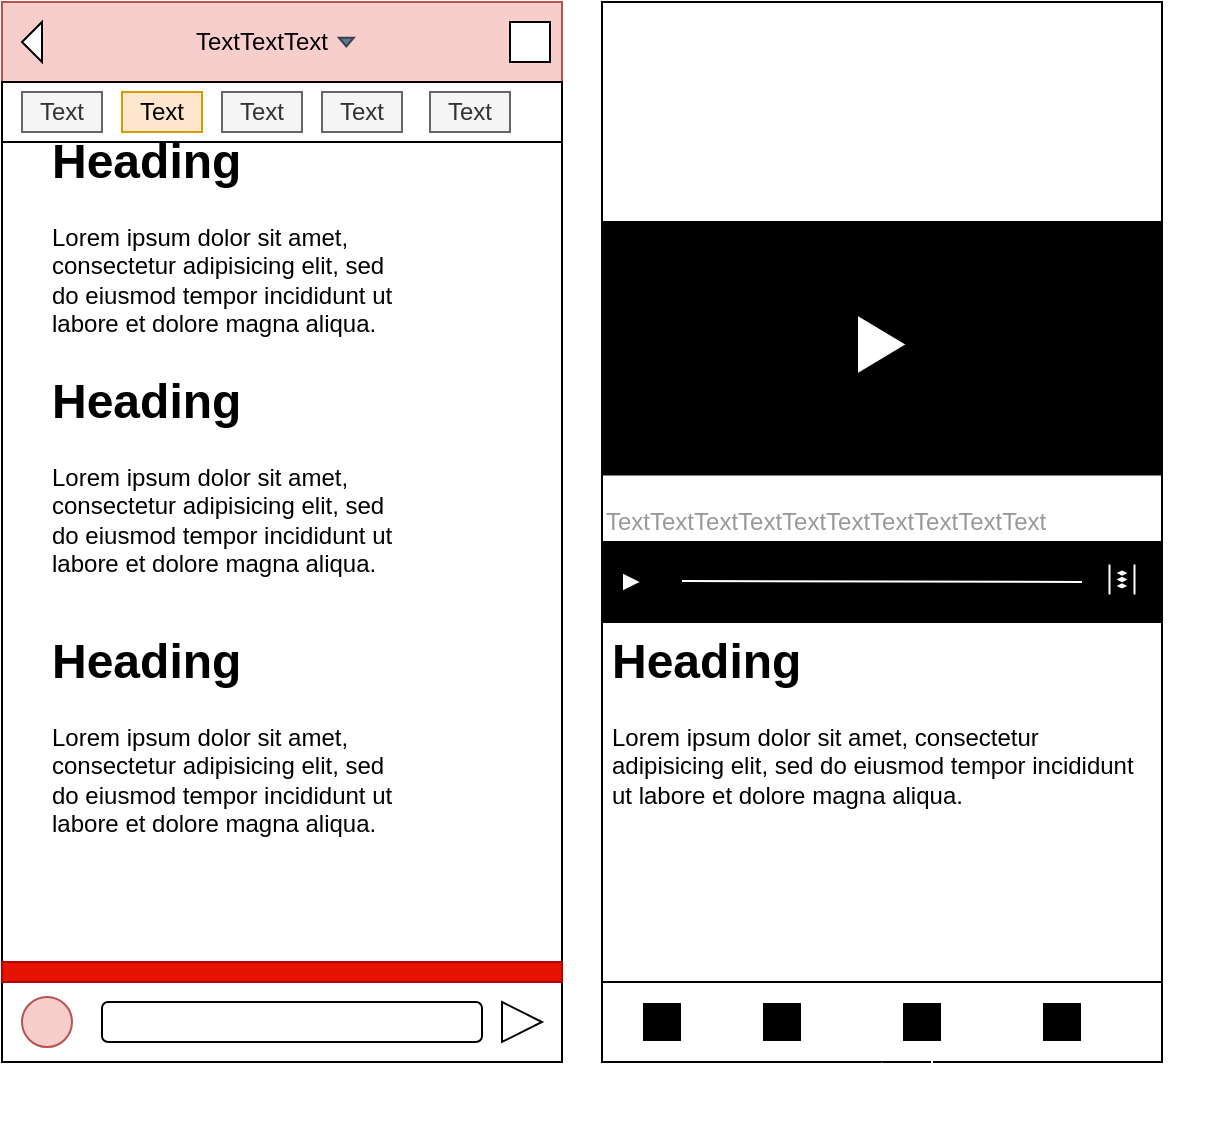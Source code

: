<mxfile version="13.5.8" type="github">
  <diagram id="jb7PjQRoLkkpAWrVMl_4" name="Page-1">
    <mxGraphModel dx="1426" dy="1891" grid="1" gridSize="10" guides="1" tooltips="1" connect="1" arrows="1" fold="1" page="1" pageScale="1" pageWidth="827" pageHeight="1169" math="0" shadow="0">
      <root>
        <mxCell id="0" />
        <mxCell id="1" parent="0" />
        <mxCell id="UK1PmcyZP_VTq5YLoOB4-1" value="" style="rounded=0;whiteSpace=wrap;html=1;" vertex="1" parent="1">
          <mxGeometry x="140" y="-580" width="280" height="530" as="geometry" />
        </mxCell>
        <mxCell id="UK1PmcyZP_VTq5YLoOB4-2" value="" style="rounded=0;whiteSpace=wrap;html=1;" vertex="1" parent="1">
          <mxGeometry x="140" y="-90" width="280" height="40" as="geometry" />
        </mxCell>
        <mxCell id="UK1PmcyZP_VTq5YLoOB4-3" value="" style="rounded=0;whiteSpace=wrap;html=1;fillColor=#f8cecc;strokeColor=#b85450;" vertex="1" parent="1">
          <mxGeometry x="140" y="-580" width="280" height="40" as="geometry" />
        </mxCell>
        <mxCell id="UK1PmcyZP_VTq5YLoOB4-5" value="" style="triangle;whiteSpace=wrap;html=1;rotation=-180;" vertex="1" parent="1">
          <mxGeometry x="150" y="-570" width="10" height="20" as="geometry" />
        </mxCell>
        <mxCell id="UK1PmcyZP_VTq5YLoOB4-6" value="" style="whiteSpace=wrap;html=1;aspect=fixed;" vertex="1" parent="1">
          <mxGeometry x="394" y="-570" width="20" height="20" as="geometry" />
        </mxCell>
        <mxCell id="UK1PmcyZP_VTq5YLoOB4-7" value="TextTextText" style="text;html=1;strokeColor=none;fillColor=none;align=center;verticalAlign=middle;whiteSpace=wrap;rounded=0;" vertex="1" parent="1">
          <mxGeometry x="250" y="-570" width="40" height="20" as="geometry" />
        </mxCell>
        <mxCell id="UK1PmcyZP_VTq5YLoOB4-10" value="" style="ellipse;whiteSpace=wrap;html=1;aspect=fixed;fillColor=#f8cecc;strokeColor=#b85450;" vertex="1" parent="1">
          <mxGeometry x="150" y="-82.5" width="25" height="25" as="geometry" />
        </mxCell>
        <mxCell id="UK1PmcyZP_VTq5YLoOB4-11" value="" style="rounded=1;whiteSpace=wrap;html=1;" vertex="1" parent="1">
          <mxGeometry x="190" y="-80" width="190" height="20" as="geometry" />
        </mxCell>
        <mxCell id="UK1PmcyZP_VTq5YLoOB4-12" value="" style="triangle;whiteSpace=wrap;html=1;" vertex="1" parent="1">
          <mxGeometry x="390" y="-80" width="20" height="20" as="geometry" />
        </mxCell>
        <mxCell id="UK1PmcyZP_VTq5YLoOB4-13" value="&lt;h1&gt;Heading&lt;/h1&gt;&lt;p&gt;Lorem ipsum dolor sit amet, consectetur adipisicing elit, sed do eiusmod tempor incididunt ut labore et dolore magna aliqua.&lt;/p&gt;" style="text;html=1;strokeColor=none;fillColor=none;spacing=5;spacingTop=-20;whiteSpace=wrap;overflow=hidden;rounded=0;" vertex="1" parent="1">
          <mxGeometry x="160" y="-520" width="190" height="120" as="geometry" />
        </mxCell>
        <mxCell id="UK1PmcyZP_VTq5YLoOB4-14" value="&lt;h1&gt;Heading&lt;/h1&gt;&lt;p&gt;Lorem ipsum dolor sit amet, consectetur adipisicing elit, sed do eiusmod tempor incididunt ut labore et dolore magna aliqua.&lt;/p&gt;" style="text;html=1;strokeColor=none;fillColor=none;spacing=5;spacingTop=-20;whiteSpace=wrap;overflow=hidden;rounded=0;" vertex="1" parent="1">
          <mxGeometry x="160" y="-400" width="190" height="120" as="geometry" />
        </mxCell>
        <mxCell id="UK1PmcyZP_VTq5YLoOB4-15" value="&lt;h1&gt;Heading&lt;/h1&gt;&lt;p&gt;Lorem ipsum dolor sit amet, consectetur adipisicing elit, sed do eiusmod tempor incididunt ut labore et dolore magna aliqua.&lt;/p&gt;" style="text;html=1;strokeColor=none;fillColor=none;spacing=5;spacingTop=-20;whiteSpace=wrap;overflow=hidden;rounded=0;" vertex="1" parent="1">
          <mxGeometry x="160" y="-270" width="190" height="120" as="geometry" />
        </mxCell>
        <mxCell id="UK1PmcyZP_VTq5YLoOB4-16" value="" style="rounded=0;whiteSpace=wrap;html=1;" vertex="1" parent="1">
          <mxGeometry x="140" y="-540" width="280" height="30" as="geometry" />
        </mxCell>
        <mxCell id="UK1PmcyZP_VTq5YLoOB4-17" value="Text" style="text;html=1;strokeColor=#666666;fillColor=#f5f5f5;align=center;verticalAlign=middle;whiteSpace=wrap;rounded=0;fontColor=#333333;" vertex="1" parent="1">
          <mxGeometry x="150" y="-535" width="40" height="20" as="geometry" />
        </mxCell>
        <mxCell id="UK1PmcyZP_VTq5YLoOB4-18" value="Text" style="text;html=1;strokeColor=#d79b00;fillColor=#ffe6cc;align=center;verticalAlign=middle;whiteSpace=wrap;rounded=0;" vertex="1" parent="1">
          <mxGeometry x="200" y="-535" width="40" height="20" as="geometry" />
        </mxCell>
        <mxCell id="UK1PmcyZP_VTq5YLoOB4-19" value="Text" style="text;html=1;strokeColor=#666666;fillColor=#f5f5f5;align=center;verticalAlign=middle;whiteSpace=wrap;rounded=0;fontColor=#333333;" vertex="1" parent="1">
          <mxGeometry x="250" y="-535" width="40" height="20" as="geometry" />
        </mxCell>
        <mxCell id="UK1PmcyZP_VTq5YLoOB4-20" value="Text" style="text;html=1;strokeColor=#666666;fillColor=#f5f5f5;align=center;verticalAlign=middle;whiteSpace=wrap;rounded=0;fontColor=#333333;" vertex="1" parent="1">
          <mxGeometry x="300" y="-535" width="40" height="20" as="geometry" />
        </mxCell>
        <mxCell id="UK1PmcyZP_VTq5YLoOB4-21" value="Text" style="text;html=1;strokeColor=#666666;fillColor=#f5f5f5;align=center;verticalAlign=middle;whiteSpace=wrap;rounded=0;fontColor=#333333;" vertex="1" parent="1">
          <mxGeometry x="354" y="-535" width="40" height="20" as="geometry" />
        </mxCell>
        <mxCell id="UK1PmcyZP_VTq5YLoOB4-22" value="" style="triangle;whiteSpace=wrap;html=1;rotation=90;fillColor=#647687;strokeColor=#314354;fontColor=#ffffff;" vertex="1" parent="1">
          <mxGeometry x="310" y="-563.75" width="4.37" height="7.5" as="geometry" />
        </mxCell>
        <mxCell id="UK1PmcyZP_VTq5YLoOB4-23" value="" style="rounded=0;whiteSpace=wrap;html=1;fillColor=#e51400;strokeColor=#B20000;fontColor=#ffffff;" vertex="1" parent="1">
          <mxGeometry x="140" y="-100" width="280" height="10" as="geometry" />
        </mxCell>
        <mxCell id="UK1PmcyZP_VTq5YLoOB4-24" value="" style="rounded=0;whiteSpace=wrap;html=1;" vertex="1" parent="1">
          <mxGeometry x="440" y="-580" width="280" height="530" as="geometry" />
        </mxCell>
        <mxCell id="UK1PmcyZP_VTq5YLoOB4-35" value="" style="group" vertex="1" connectable="0" parent="1">
          <mxGeometry x="440" y="-310" width="290" height="40" as="geometry" />
        </mxCell>
        <mxCell id="UK1PmcyZP_VTq5YLoOB4-31" value="" style="rounded=0;whiteSpace=wrap;html=1;fillColor=#000000;" vertex="1" parent="UK1PmcyZP_VTq5YLoOB4-35">
          <mxGeometry width="280" height="40" as="geometry" />
        </mxCell>
        <mxCell id="UK1PmcyZP_VTq5YLoOB4-32" value="" style="triangle;whiteSpace=wrap;html=1;" vertex="1" parent="UK1PmcyZP_VTq5YLoOB4-35">
          <mxGeometry x="10" y="15" width="10" height="10" as="geometry" />
        </mxCell>
        <mxCell id="UK1PmcyZP_VTq5YLoOB4-33" value="" style="endArrow=none;html=1;strokeColor=#FFFFFF;" edge="1" parent="UK1PmcyZP_VTq5YLoOB4-35">
          <mxGeometry width="50" height="50" relative="1" as="geometry">
            <mxPoint x="240" y="20" as="sourcePoint" />
            <mxPoint x="40" y="19.5" as="targetPoint" />
          </mxGeometry>
        </mxCell>
        <mxCell id="UK1PmcyZP_VTq5YLoOB4-37" value="" style="verticalLabelPosition=bottom;verticalAlign=top;html=1;shape=mxgraph.flowchart.parallel_mode;pointerEvents=1;rotation=90;strokeColor=#FFFFFF;" vertex="1" parent="UK1PmcyZP_VTq5YLoOB4-35">
          <mxGeometry x="252.5" y="12.5" width="15" height="12.5" as="geometry" />
        </mxCell>
        <mxCell id="UK1PmcyZP_VTq5YLoOB4-36" value="&lt;font color=&quot;#999999&quot;&gt;TextTextTextTextTextTextTextTextTextText&lt;/font&gt;" style="text;html=1;strokeColor=none;fillColor=none;align=left;verticalAlign=middle;whiteSpace=wrap;rounded=0;" vertex="1" parent="1">
          <mxGeometry x="440" y="-330" width="280" height="20" as="geometry" />
        </mxCell>
        <mxCell id="UK1PmcyZP_VTq5YLoOB4-38" value="" style="group" vertex="1" connectable="0" parent="1">
          <mxGeometry x="440" y="-470" width="280" height="126.25" as="geometry" />
        </mxCell>
        <mxCell id="UK1PmcyZP_VTq5YLoOB4-25" value="" style="rounded=0;whiteSpace=wrap;html=1;fillColor=#000000;" vertex="1" parent="UK1PmcyZP_VTq5YLoOB4-38">
          <mxGeometry width="280" height="126.25" as="geometry" />
        </mxCell>
        <mxCell id="UK1PmcyZP_VTq5YLoOB4-27" value="" style="triangle;whiteSpace=wrap;html=1;" vertex="1" parent="UK1PmcyZP_VTq5YLoOB4-38">
          <mxGeometry x="127.5" y="46.25" width="25" height="30" as="geometry" />
        </mxCell>
        <mxCell id="UK1PmcyZP_VTq5YLoOB4-39" value="" style="rounded=0;whiteSpace=wrap;html=1;" vertex="1" parent="1">
          <mxGeometry x="440" y="-90" width="280" height="40" as="geometry" />
        </mxCell>
        <mxCell id="UK1PmcyZP_VTq5YLoOB4-40" value="" style="whiteSpace=wrap;html=1;aspect=fixed;strokeColor=#FFFFFF;fillColor=#000000;" vertex="1" parent="1">
          <mxGeometry x="460" y="-80" width="20" height="20" as="geometry" />
        </mxCell>
        <mxCell id="UK1PmcyZP_VTq5YLoOB4-41" value="" style="whiteSpace=wrap;html=1;aspect=fixed;strokeColor=#FFFFFF;fillColor=#000000;" vertex="1" parent="1">
          <mxGeometry x="520" y="-80" width="20" height="20" as="geometry" />
        </mxCell>
        <mxCell id="UK1PmcyZP_VTq5YLoOB4-44" style="edgeStyle=orthogonalEdgeStyle;rounded=0;orthogonalLoop=1;jettySize=auto;html=1;exitX=0.75;exitY=1;exitDx=0;exitDy=0;strokeColor=#FFFFFF;" edge="1" parent="1" source="UK1PmcyZP_VTq5YLoOB4-42" target="UK1PmcyZP_VTq5YLoOB4-39">
          <mxGeometry relative="1" as="geometry" />
        </mxCell>
        <mxCell id="UK1PmcyZP_VTq5YLoOB4-42" value="" style="whiteSpace=wrap;html=1;aspect=fixed;strokeColor=#FFFFFF;fillColor=#000000;" vertex="1" parent="1">
          <mxGeometry x="590" y="-80" width="20" height="20" as="geometry" />
        </mxCell>
        <mxCell id="UK1PmcyZP_VTq5YLoOB4-43" value="" style="whiteSpace=wrap;html=1;aspect=fixed;strokeColor=#FFFFFF;fillColor=#000000;" vertex="1" parent="1">
          <mxGeometry x="660" y="-80" width="20" height="20" as="geometry" />
        </mxCell>
        <mxCell id="UK1PmcyZP_VTq5YLoOB4-46" value="&lt;h1&gt;Heading&lt;/h1&gt;&lt;p&gt;Lorem ipsum dolor sit amet, consectetur adipisicing elit, sed do eiusmod tempor incididunt ut labore et dolore magna aliqua.&lt;/p&gt;" style="text;html=1;strokeColor=none;fillColor=none;spacing=5;spacingTop=-20;whiteSpace=wrap;overflow=hidden;rounded=0;" vertex="1" parent="1">
          <mxGeometry x="440" y="-270" width="280" height="120" as="geometry" />
        </mxCell>
      </root>
    </mxGraphModel>
  </diagram>
</mxfile>
